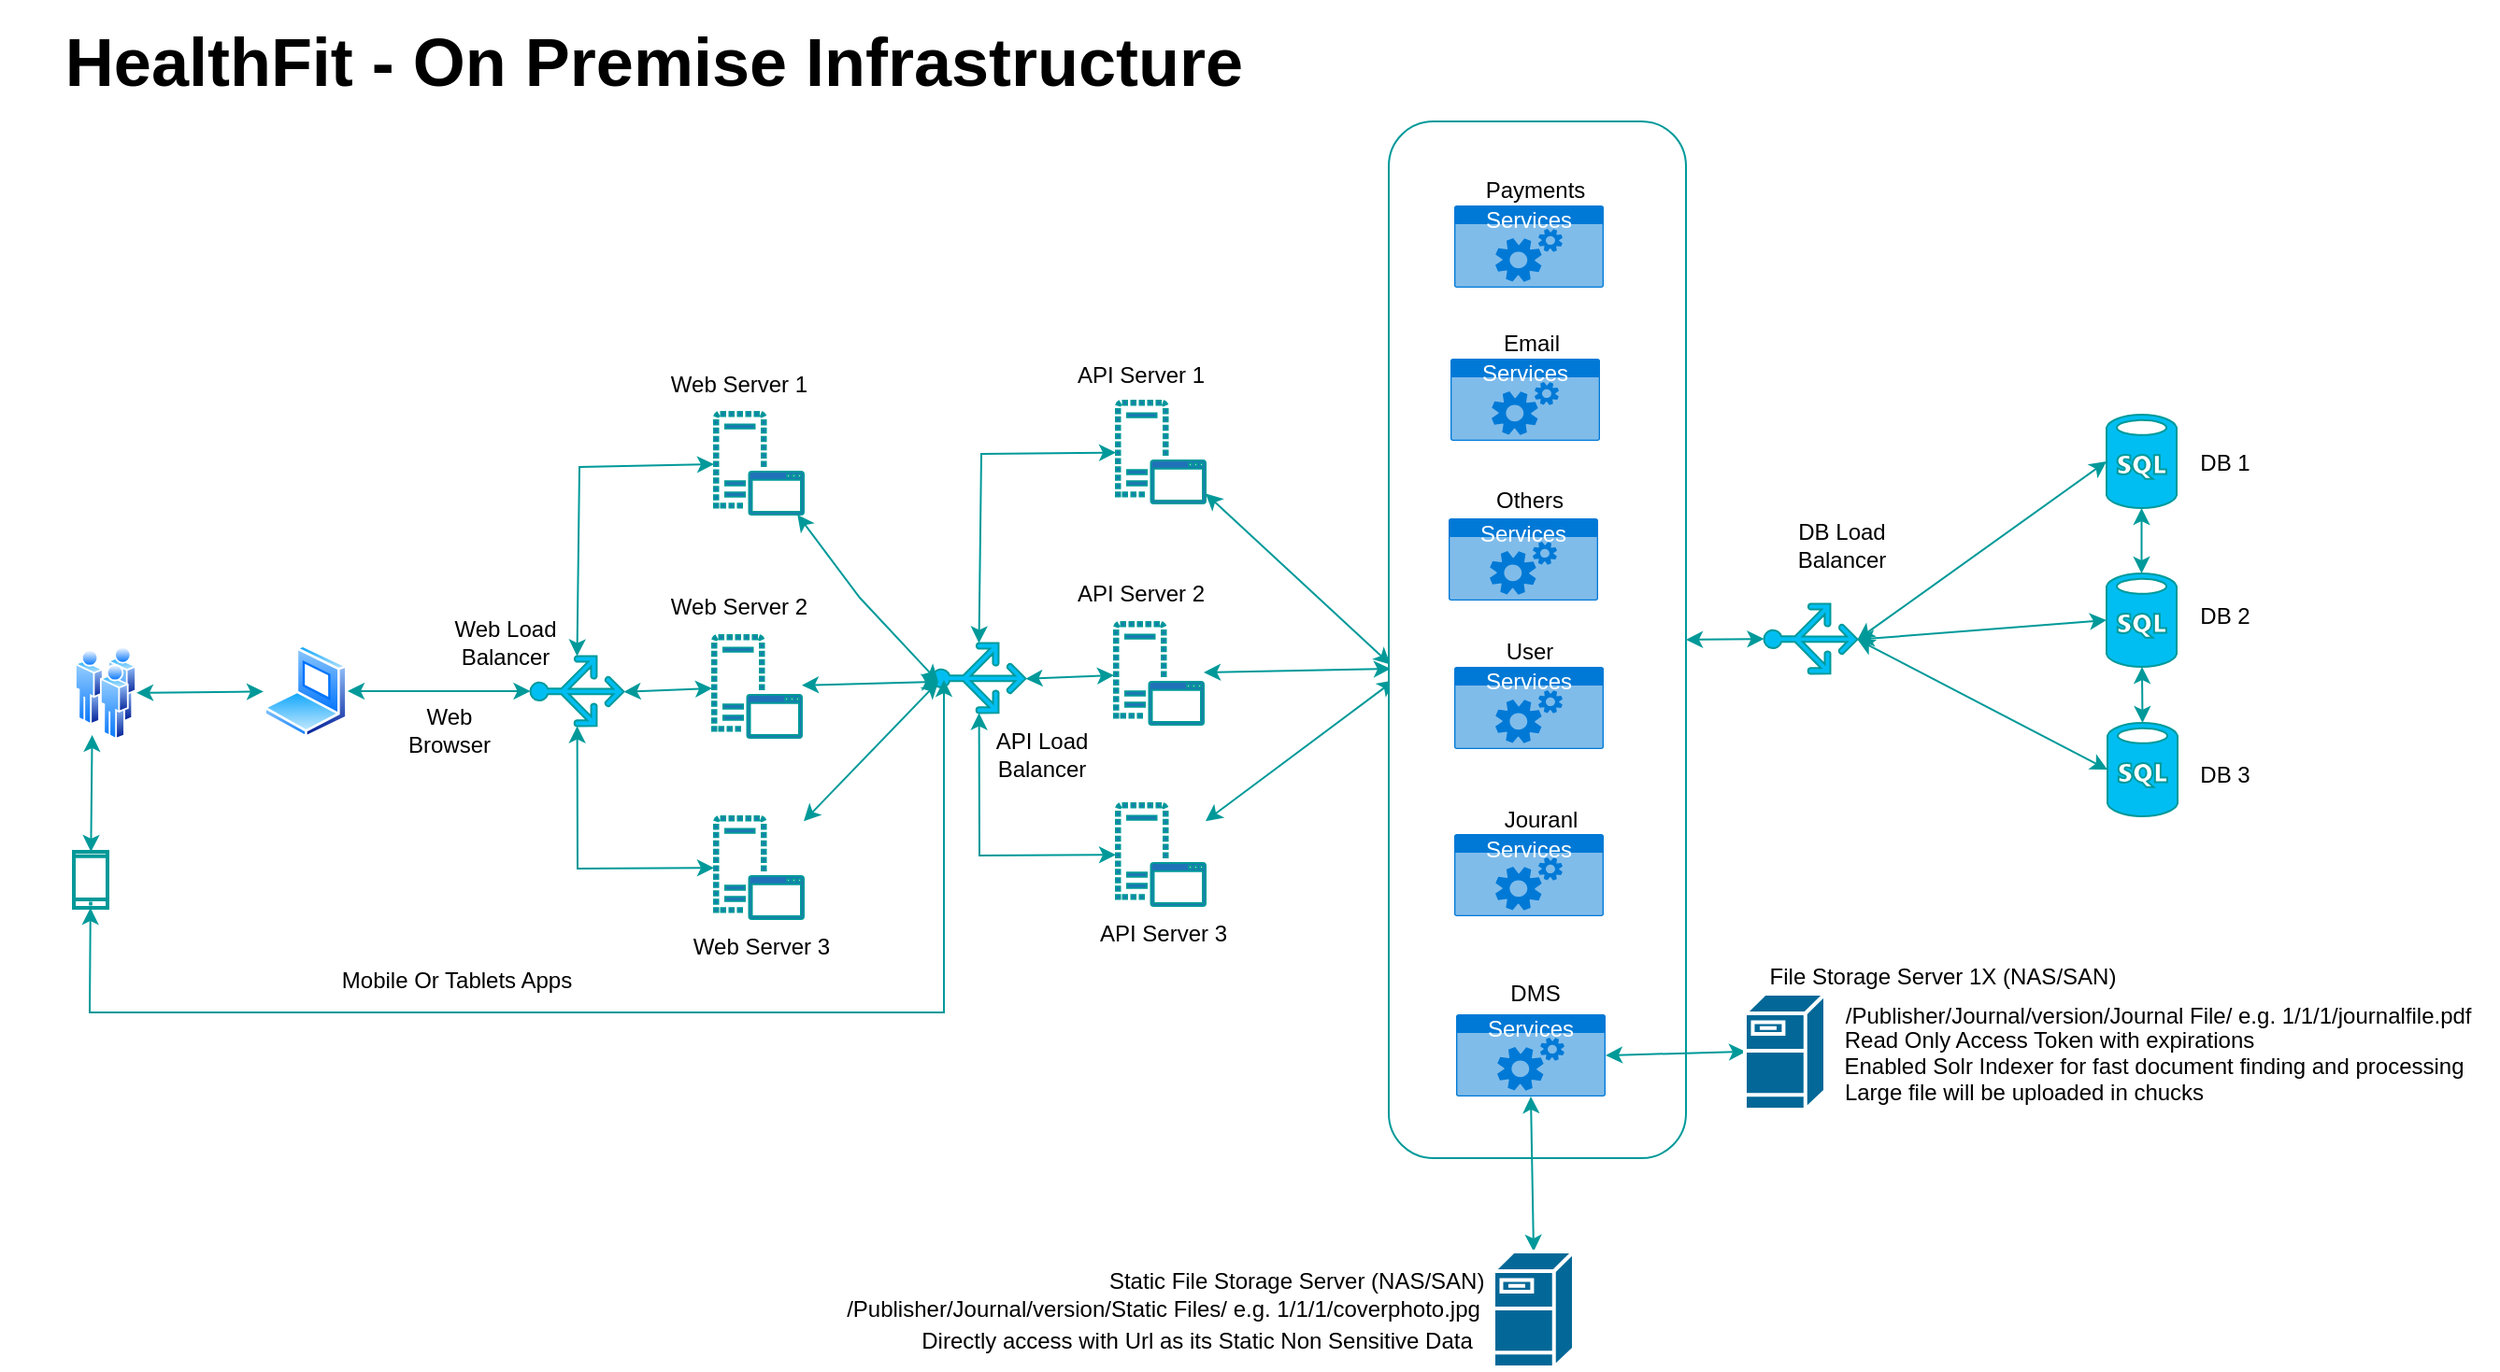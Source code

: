 <mxfile version="21.3.5" type="device">
  <diagram name="Page-1" id="9zt_uhlV35OjN0zecJz6">
    <mxGraphModel dx="2245" dy="1737" grid="1" gridSize="10" guides="1" tooltips="1" connect="1" arrows="1" fold="1" page="1" pageScale="1" pageWidth="850" pageHeight="1100" math="0" shadow="0">
      <root>
        <mxCell id="0" />
        <mxCell id="1" parent="0" />
        <mxCell id="bHNSuGKCr-GM2xsOopNB-10" value="" style="verticalLabelPosition=bottom;html=1;verticalAlign=top;align=center;strokeColor=#009999;fillColor=#00BEF2;shape=mxgraph.azure.sql_database;" parent="1" vertex="1">
          <mxGeometry x="1117" y="142" width="37.5" height="50" as="geometry" />
        </mxCell>
        <mxCell id="bHNSuGKCr-GM2xsOopNB-11" value="DB 1" style="text;html=1;align=center;verticalAlign=middle;resizable=0;points=[];autosize=1;strokeColor=#;fillColor=none;" parent="1" vertex="1">
          <mxGeometry x="1154.5" y="153" width="50" height="30" as="geometry" />
        </mxCell>
        <mxCell id="bHNSuGKCr-GM2xsOopNB-12" value="" style="verticalLabelPosition=bottom;html=1;verticalAlign=top;align=center;strokeColor=#009999;fillColor=#00BEF2;shape=mxgraph.azure.sql_database;" parent="1" vertex="1">
          <mxGeometry x="1117.5" y="307" width="37.5" height="50" as="geometry" />
        </mxCell>
        <mxCell id="bHNSuGKCr-GM2xsOopNB-13" value="DB 2" style="text;html=1;align=center;verticalAlign=middle;resizable=0;points=[];autosize=1;strokeColor=#;fillColor=none;" parent="1" vertex="1">
          <mxGeometry x="1155" y="235" width="50" height="30" as="geometry" />
        </mxCell>
        <mxCell id="bHNSuGKCr-GM2xsOopNB-14" value="" style="verticalLabelPosition=bottom;html=1;verticalAlign=top;align=center;strokeColor=#009999;fillColor=#00BEF2;shape=mxgraph.azure.sql_database;" parent="1" vertex="1">
          <mxGeometry x="1117" y="227" width="37.5" height="50" as="geometry" />
        </mxCell>
        <mxCell id="bHNSuGKCr-GM2xsOopNB-15" value="DB 3" style="text;html=1;align=center;verticalAlign=middle;resizable=0;points=[];autosize=1;strokeColor=#;fillColor=none;" parent="1" vertex="1">
          <mxGeometry x="1154.5" y="320" width="50" height="30" as="geometry" />
        </mxCell>
        <mxCell id="bHNSuGKCr-GM2xsOopNB-17" value="" style="endArrow=classic;startArrow=classic;html=1;rounded=0;entryX=0.5;entryY=1;entryDx=0;entryDy=0;entryPerimeter=0;exitX=0.5;exitY=0;exitDx=0;exitDy=0;exitPerimeter=0;strokeColor=#009999;" parent="1" source="bHNSuGKCr-GM2xsOopNB-14" target="bHNSuGKCr-GM2xsOopNB-10" edge="1">
          <mxGeometry width="50" height="50" relative="1" as="geometry">
            <mxPoint x="1027" y="240" as="sourcePoint" />
            <mxPoint x="1135.75" y="170" as="targetPoint" />
          </mxGeometry>
        </mxCell>
        <mxCell id="bHNSuGKCr-GM2xsOopNB-18" value="" style="endArrow=classic;startArrow=classic;html=1;rounded=0;exitX=0.5;exitY=0;exitDx=0;exitDy=0;exitPerimeter=0;strokeColor=#009999;" parent="1" source="bHNSuGKCr-GM2xsOopNB-12" target="bHNSuGKCr-GM2xsOopNB-14" edge="1">
          <mxGeometry width="50" height="50" relative="1" as="geometry">
            <mxPoint x="1087" y="340" as="sourcePoint" />
            <mxPoint x="1137" y="290" as="targetPoint" />
          </mxGeometry>
        </mxCell>
        <mxCell id="bHNSuGKCr-GM2xsOopNB-24" value="" style="sketch=0;pointerEvents=1;shadow=0;dashed=0;html=1;strokeColor=#009999;labelPosition=center;verticalLabelPosition=bottom;verticalAlign=top;outlineConnect=0;align=center;shape=mxgraph.office.servers.virtual_application_server;fillColor=#2072B8;" parent="1" vertex="1">
          <mxGeometry x="587" y="134.5" width="48" height="55" as="geometry" />
        </mxCell>
        <mxCell id="bHNSuGKCr-GM2xsOopNB-25" value="" style="sketch=0;pointerEvents=1;shadow=0;dashed=0;html=1;strokeColor=#009999;labelPosition=center;verticalLabelPosition=bottom;verticalAlign=top;outlineConnect=0;align=center;shape=mxgraph.office.servers.virtual_application_server;fillColor=#2072B8;" parent="1" vertex="1">
          <mxGeometry x="586" y="253" width="48" height="55" as="geometry" />
        </mxCell>
        <mxCell id="bHNSuGKCr-GM2xsOopNB-26" value="" style="sketch=0;pointerEvents=1;shadow=0;dashed=0;html=1;strokeColor=#009999;labelPosition=center;verticalLabelPosition=bottom;verticalAlign=top;outlineConnect=0;align=center;shape=mxgraph.office.servers.virtual_application_server;fillColor=#2072B8;" parent="1" vertex="1">
          <mxGeometry x="587" y="350" width="48" height="55" as="geometry" />
        </mxCell>
        <mxCell id="bHNSuGKCr-GM2xsOopNB-31" value="API Server 1" style="text;html=1;align=center;verticalAlign=middle;resizable=0;points=[];autosize=1;strokeColor=#;fillColor=none;" parent="1" vertex="1">
          <mxGeometry x="555" y="106" width="90" height="30" as="geometry" />
        </mxCell>
        <mxCell id="bHNSuGKCr-GM2xsOopNB-32" value="API Server 2" style="text;html=1;align=center;verticalAlign=middle;resizable=0;points=[];autosize=1;strokeColor=#;fillColor=none;" parent="1" vertex="1">
          <mxGeometry x="555" y="223" width="90" height="30" as="geometry" />
        </mxCell>
        <mxCell id="bHNSuGKCr-GM2xsOopNB-33" value="API Server 3&lt;br&gt;" style="text;html=1;align=center;verticalAlign=middle;resizable=0;points=[];autosize=1;strokeColor=#;fillColor=none;" parent="1" vertex="1">
          <mxGeometry x="567" y="405" width="90" height="30" as="geometry" />
        </mxCell>
        <mxCell id="bHNSuGKCr-GM2xsOopNB-34" value="" style="verticalLabelPosition=bottom;html=1;verticalAlign=top;align=center;strokeColor=#009999;fillColor=#00BEF2;shape=mxgraph.azure.load_balancer_generic;pointerEvents=1;rotation=-90;" parent="1" vertex="1">
          <mxGeometry x="495" y="258" width="37.5" height="50" as="geometry" />
        </mxCell>
        <mxCell id="bHNSuGKCr-GM2xsOopNB-37" value="" style="endArrow=classic;startArrow=classic;html=1;rounded=0;fillColor=#3399FF;strokeColor=#009999;exitX=1;exitY=0.5;exitDx=0;exitDy=0;exitPerimeter=0;" parent="1" source="bHNSuGKCr-GM2xsOopNB-34" target="bHNSuGKCr-GM2xsOopNB-24" edge="1">
          <mxGeometry width="50" height="50" relative="1" as="geometry">
            <mxPoint x="265" y="283" as="sourcePoint" />
            <mxPoint x="315" y="233" as="targetPoint" />
            <Array as="points">
              <mxPoint x="515" y="163" />
            </Array>
          </mxGeometry>
        </mxCell>
        <mxCell id="bHNSuGKCr-GM2xsOopNB-38" value="" style="endArrow=classic;startArrow=classic;html=1;rounded=0;fillColor=#3399FF;strokeColor=#009999;" parent="1" source="bHNSuGKCr-GM2xsOopNB-34" target="bHNSuGKCr-GM2xsOopNB-26" edge="1">
          <mxGeometry width="50" height="50" relative="1" as="geometry">
            <mxPoint x="415" y="478" as="sourcePoint" />
            <mxPoint x="578" y="375" as="targetPoint" />
            <Array as="points">
              <mxPoint x="514" y="378" />
            </Array>
          </mxGeometry>
        </mxCell>
        <mxCell id="bHNSuGKCr-GM2xsOopNB-39" value="" style="endArrow=classic;startArrow=classic;html=1;rounded=0;fillColor=#3399FF;strokeColor=#009999;exitX=0.49;exitY=1;exitDx=0;exitDy=0;exitPerimeter=0;" parent="1" source="bHNSuGKCr-GM2xsOopNB-34" target="bHNSuGKCr-GM2xsOopNB-25" edge="1">
          <mxGeometry width="50" height="50" relative="1" as="geometry">
            <mxPoint x="444" y="284" as="sourcePoint" />
            <mxPoint x="607" y="181" as="targetPoint" />
            <Array as="points" />
          </mxGeometry>
        </mxCell>
        <mxCell id="bHNSuGKCr-GM2xsOopNB-40" value="" style="verticalLabelPosition=bottom;html=1;verticalAlign=top;align=center;strokeColor=#009999;fillColor=#00BEF2;shape=mxgraph.azure.load_balancer_generic;pointerEvents=1;rotation=-90;" parent="1" vertex="1">
          <mxGeometry x="940" y="237" width="37.5" height="50" as="geometry" />
        </mxCell>
        <mxCell id="bHNSuGKCr-GM2xsOopNB-41" value="" style="endArrow=classic;startArrow=classic;html=1;rounded=0;fillColor=#3399FF;strokeColor=#009999;exitX=0.49;exitY=1;exitDx=0;exitDy=0;exitPerimeter=0;entryX=0;entryY=0.5;entryDx=0;entryDy=0;entryPerimeter=0;" parent="1" source="bHNSuGKCr-GM2xsOopNB-40" target="bHNSuGKCr-GM2xsOopNB-10" edge="1">
          <mxGeometry width="50" height="50" relative="1" as="geometry">
            <mxPoint x="1027.75" y="366.25" as="sourcePoint" />
            <mxPoint x="1191" y="278" as="targetPoint" />
            <Array as="points" />
          </mxGeometry>
        </mxCell>
        <mxCell id="bHNSuGKCr-GM2xsOopNB-42" value="" style="endArrow=classic;startArrow=classic;html=1;rounded=0;fillColor=#3399FF;strokeColor=#009999;entryX=0;entryY=0.5;entryDx=0;entryDy=0;entryPerimeter=0;exitX=0.49;exitY=1;exitDx=0;exitDy=0;exitPerimeter=0;" parent="1" source="bHNSuGKCr-GM2xsOopNB-40" target="bHNSuGKCr-GM2xsOopNB-12" edge="1">
          <mxGeometry width="50" height="50" relative="1" as="geometry">
            <mxPoint x="1027.793" y="403.75" as="sourcePoint" />
            <mxPoint x="1191" y="495" as="targetPoint" />
            <Array as="points" />
          </mxGeometry>
        </mxCell>
        <mxCell id="bHNSuGKCr-GM2xsOopNB-43" value="" style="endArrow=classic;startArrow=classic;html=1;rounded=0;fillColor=#3399FF;strokeColor=#009999;exitX=0.49;exitY=1;exitDx=0;exitDy=0;exitPerimeter=0;entryX=0;entryY=0.5;entryDx=0;entryDy=0;entryPerimeter=0;" parent="1" source="bHNSuGKCr-GM2xsOopNB-40" target="bHNSuGKCr-GM2xsOopNB-14" edge="1">
          <mxGeometry width="50" height="50" relative="1" as="geometry">
            <mxPoint x="1037.75" y="385.375" as="sourcePoint" />
            <mxPoint x="1153" y="386" as="targetPoint" />
            <Array as="points" />
          </mxGeometry>
        </mxCell>
        <mxCell id="bHNSuGKCr-GM2xsOopNB-52" value="" style="sketch=0;pointerEvents=1;shadow=0;dashed=0;html=1;strokeColor=#009999;labelPosition=center;verticalLabelPosition=bottom;verticalAlign=top;outlineConnect=0;align=center;shape=mxgraph.office.servers.virtual_application_server;fillColor=#2072B8;" parent="1" vertex="1">
          <mxGeometry x="372" y="140.5" width="48" height="55" as="geometry" />
        </mxCell>
        <mxCell id="bHNSuGKCr-GM2xsOopNB-53" value="" style="sketch=0;pointerEvents=1;shadow=0;dashed=0;html=1;strokeColor=#009999;labelPosition=center;verticalLabelPosition=bottom;verticalAlign=top;outlineConnect=0;align=center;shape=mxgraph.office.servers.virtual_application_server;fillColor=#2072B8;" parent="1" vertex="1">
          <mxGeometry x="371" y="260" width="48" height="55" as="geometry" />
        </mxCell>
        <mxCell id="bHNSuGKCr-GM2xsOopNB-54" value="" style="sketch=0;pointerEvents=1;shadow=0;dashed=0;html=1;strokeColor=#009999;labelPosition=center;verticalLabelPosition=bottom;verticalAlign=top;outlineConnect=0;align=center;shape=mxgraph.office.servers.virtual_application_server;fillColor=#2072B8;" parent="1" vertex="1">
          <mxGeometry x="372" y="357" width="48" height="55" as="geometry" />
        </mxCell>
        <mxCell id="bHNSuGKCr-GM2xsOopNB-55" value="Web Server 1" style="text;html=1;align=center;verticalAlign=middle;resizable=0;points=[];autosize=1;strokeColor=#;fillColor=none;" parent="1" vertex="1">
          <mxGeometry x="335" y="110.5" width="100" height="30" as="geometry" />
        </mxCell>
        <mxCell id="bHNSuGKCr-GM2xsOopNB-56" value="Web Server 2" style="text;html=1;align=center;verticalAlign=middle;resizable=0;points=[];autosize=1;strokeColor=#;fillColor=none;" parent="1" vertex="1">
          <mxGeometry x="335" y="230" width="100" height="30" as="geometry" />
        </mxCell>
        <mxCell id="bHNSuGKCr-GM2xsOopNB-57" value="Web Server 3" style="text;html=1;align=center;verticalAlign=middle;resizable=0;points=[];autosize=1;strokeColor=#;fillColor=none;" parent="1" vertex="1">
          <mxGeometry x="347" y="412" width="100" height="30" as="geometry" />
        </mxCell>
        <mxCell id="bHNSuGKCr-GM2xsOopNB-58" value="" style="verticalLabelPosition=bottom;html=1;verticalAlign=top;align=center;strokeColor=#009999;fillColor=#00BEF2;shape=mxgraph.azure.load_balancer_generic;pointerEvents=1;rotation=-90;" parent="1" vertex="1">
          <mxGeometry x="280" y="265" width="37.5" height="50" as="geometry" />
        </mxCell>
        <mxCell id="bHNSuGKCr-GM2xsOopNB-59" value="" style="endArrow=classic;startArrow=classic;html=1;rounded=0;fillColor=#3399FF;strokeColor=#009999;exitX=1;exitY=0.5;exitDx=0;exitDy=0;exitPerimeter=0;" parent="1" source="bHNSuGKCr-GM2xsOopNB-58" target="bHNSuGKCr-GM2xsOopNB-52" edge="1">
          <mxGeometry width="50" height="50" relative="1" as="geometry">
            <mxPoint x="50" y="290" as="sourcePoint" />
            <mxPoint x="100" y="240" as="targetPoint" />
            <Array as="points">
              <mxPoint x="300" y="170" />
            </Array>
          </mxGeometry>
        </mxCell>
        <mxCell id="bHNSuGKCr-GM2xsOopNB-60" value="" style="endArrow=classic;startArrow=classic;html=1;rounded=0;fillColor=#3399FF;strokeColor=#009999;" parent="1" source="bHNSuGKCr-GM2xsOopNB-58" target="bHNSuGKCr-GM2xsOopNB-54" edge="1">
          <mxGeometry width="50" height="50" relative="1" as="geometry">
            <mxPoint x="200" y="485" as="sourcePoint" />
            <mxPoint x="363" y="382" as="targetPoint" />
            <Array as="points">
              <mxPoint x="299" y="385" />
            </Array>
          </mxGeometry>
        </mxCell>
        <mxCell id="bHNSuGKCr-GM2xsOopNB-61" value="" style="endArrow=classic;startArrow=classic;html=1;rounded=0;fillColor=#3399FF;strokeColor=#009999;exitX=0.49;exitY=1;exitDx=0;exitDy=0;exitPerimeter=0;" parent="1" source="bHNSuGKCr-GM2xsOopNB-58" target="bHNSuGKCr-GM2xsOopNB-53" edge="1">
          <mxGeometry width="50" height="50" relative="1" as="geometry">
            <mxPoint x="229" y="291" as="sourcePoint" />
            <mxPoint x="392" y="188" as="targetPoint" />
            <Array as="points" />
          </mxGeometry>
        </mxCell>
        <mxCell id="bHNSuGKCr-GM2xsOopNB-62" value="" style="endArrow=classic;startArrow=classic;html=1;rounded=0;fillColor=#3399FF;strokeColor=#009999;entryX=0.5;entryY=0;entryDx=0;entryDy=0;entryPerimeter=0;" parent="1" source="bHNSuGKCr-GM2xsOopNB-52" edge="1">
          <mxGeometry width="50" height="50" relative="1" as="geometry">
            <mxPoint x="309" y="281" as="sourcePoint" />
            <mxPoint x="492" y="285" as="targetPoint" />
            <Array as="points">
              <mxPoint x="450" y="240" />
            </Array>
          </mxGeometry>
        </mxCell>
        <mxCell id="bHNSuGKCr-GM2xsOopNB-63" value="" style="endArrow=classic;startArrow=classic;html=1;rounded=0;fillColor=#3399FF;strokeColor=#009999;entryX=0.5;entryY=0;entryDx=0;entryDy=0;entryPerimeter=0;" parent="1" source="bHNSuGKCr-GM2xsOopNB-53" edge="1">
          <mxGeometry width="50" height="50" relative="1" as="geometry">
            <mxPoint x="80" y="185" as="sourcePoint" />
            <mxPoint x="492" y="285" as="targetPoint" />
            <Array as="points" />
          </mxGeometry>
        </mxCell>
        <mxCell id="bHNSuGKCr-GM2xsOopNB-64" value="" style="endArrow=classic;startArrow=classic;html=1;rounded=0;fillColor=#3399FF;strokeColor=#009999;entryX=0.5;entryY=0;entryDx=0;entryDy=0;entryPerimeter=0;" parent="1" source="bHNSuGKCr-GM2xsOopNB-54" edge="1">
          <mxGeometry width="50" height="50" relative="1" as="geometry">
            <mxPoint x="430" y="380" as="sourcePoint" />
            <mxPoint x="492" y="285" as="targetPoint" />
            <Array as="points" />
          </mxGeometry>
        </mxCell>
        <mxCell id="bHNSuGKCr-GM2xsOopNB-83" value="" style="image;aspect=fixed;perimeter=ellipsePerimeter;html=1;align=center;shadow=0;dashed=0;spacingTop=3;image=img/lib/active_directory/users.svg;strokeColor=#009999;" parent="1" vertex="1">
          <mxGeometry x="30" y="266" width="33" height="50" as="geometry" />
        </mxCell>
        <mxCell id="bHNSuGKCr-GM2xsOopNB-84" value="" style="endArrow=classic;startArrow=classic;html=1;rounded=0;fillColor=#3399FF;strokeColor=#009999;" parent="1" source="bHNSuGKCr-GM2xsOopNB-83" target="bHNSuGKCr-GM2xsOopNB-5" edge="1">
          <mxGeometry width="50" height="50" relative="1" as="geometry">
            <mxPoint x="83" y="294" as="sourcePoint" />
            <mxPoint x="126.0" y="290.287" as="targetPoint" />
            <Array as="points" />
          </mxGeometry>
        </mxCell>
        <mxCell id="bHNSuGKCr-GM2xsOopNB-87" value="" style="endArrow=classic;startArrow=classic;html=1;rounded=0;fillColor=#3399FF;strokeColor=#009999;entryX=0.5;entryY=0;entryDx=0;entryDy=0;entryPerimeter=0;" parent="1" source="bHNSuGKCr-GM2xsOopNB-5" target="bHNSuGKCr-GM2xsOopNB-58" edge="1">
          <mxGeometry width="50" height="50" relative="1" as="geometry">
            <mxPoint x="190" y="290" as="sourcePoint" />
            <mxPoint x="230" y="304" as="targetPoint" />
            <Array as="points" />
          </mxGeometry>
        </mxCell>
        <mxCell id="bHNSuGKCr-GM2xsOopNB-89" value="Web &lt;br&gt;Browser" style="text;html=1;align=center;verticalAlign=middle;resizable=0;points=[];autosize=1;strokeColor=#;fillColor=none;" parent="1" vertex="1">
          <mxGeometry x="195" y="291" width="70" height="40" as="geometry" />
        </mxCell>
        <mxCell id="bHNSuGKCr-GM2xsOopNB-90" value="Mobile Or Tablets Apps" style="text;html=1;align=center;verticalAlign=middle;resizable=0;points=[];autosize=1;strokeColor=#;fillColor=none;" parent="1" vertex="1">
          <mxGeometry x="158.5" y="430" width="150" height="30" as="geometry" />
        </mxCell>
        <mxCell id="bHNSuGKCr-GM2xsOopNB-91" value="" style="endArrow=classic;startArrow=classic;html=1;rounded=0;fillColor=#3399FF;strokeColor=#009999;" parent="1" source="bHNSuGKCr-GM2xsOopNB-4" edge="1">
          <mxGeometry width="50" height="50" relative="1" as="geometry">
            <mxPoint x="158" y="415" as="sourcePoint" />
            <mxPoint x="495" y="284" as="targetPoint" />
            <Array as="points">
              <mxPoint x="38" y="462" />
              <mxPoint x="158" y="462" />
              <mxPoint x="375" y="462" />
              <mxPoint x="495" y="462" />
            </Array>
          </mxGeometry>
        </mxCell>
        <mxCell id="bHNSuGKCr-GM2xsOopNB-121" value="DB Load &lt;br&gt;Balancer" style="text;html=1;align=center;verticalAlign=middle;resizable=0;points=[];autosize=1;strokeColor=#;fillColor=none;" parent="1" vertex="1">
          <mxGeometry x="940" y="192" width="70" height="40" as="geometry" />
        </mxCell>
        <mxCell id="bHNSuGKCr-GM2xsOopNB-122" value="API Load &lt;br&gt;Balancer" style="text;html=1;align=center;verticalAlign=middle;resizable=0;points=[];autosize=1;strokeColor=#;fillColor=none;" parent="1" vertex="1">
          <mxGeometry x="512" y="304" width="70" height="40" as="geometry" />
        </mxCell>
        <mxCell id="bHNSuGKCr-GM2xsOopNB-123" value="Web Load &lt;br&gt;Balancer" style="text;html=1;align=center;verticalAlign=middle;resizable=0;points=[];autosize=1;strokeColor=#;fillColor=none;" parent="1" vertex="1">
          <mxGeometry x="220" y="244" width="80" height="40" as="geometry" />
        </mxCell>
        <mxCell id="bHNSuGKCr-GM2xsOopNB-4" value="" style="html=1;verticalLabelPosition=bottom;align=center;labelBackgroundColor=#ffffff;verticalAlign=top;strokeWidth=2;strokeColor=#009999;shadow=0;dashed=0;shape=mxgraph.ios7.icons.smartphone;" parent="1" vertex="1">
          <mxGeometry x="29.5" y="376" width="18" height="30" as="geometry" />
        </mxCell>
        <mxCell id="bHNSuGKCr-GM2xsOopNB-5" value="" style="image;aspect=fixed;perimeter=ellipsePerimeter;html=1;align=center;shadow=0;dashed=0;spacingTop=3;image=img/lib/active_directory/laptop_client.svg;strokeColor=#009999;" parent="1" vertex="1">
          <mxGeometry x="131" y="265" width="45" height="50" as="geometry" />
        </mxCell>
        <mxCell id="bHNSuGKCr-GM2xsOopNB-209" value="" style="endArrow=classic;startArrow=classic;html=1;rounded=0;fillColor=#3399FF;strokeColor=#009999;exitX=0.25;exitY=1;exitDx=0;exitDy=0;" parent="1" source="bHNSuGKCr-GM2xsOopNB-83" target="bHNSuGKCr-GM2xsOopNB-4" edge="1">
          <mxGeometry width="50" height="50" relative="1" as="geometry">
            <mxPoint x="70" y="346" as="sourcePoint" />
            <mxPoint x="138" y="345" as="targetPoint" />
            <Array as="points" />
          </mxGeometry>
        </mxCell>
        <mxCell id="bHNSuGKCr-GM2xsOopNB-222" value="&lt;font style=&quot;font-size: 36px;&quot;&gt;HealthFit - On Premise Infrastructure&lt;/font&gt;" style="text;html=1;strokeColor=none;fillColor=none;align=center;verticalAlign=middle;whiteSpace=wrap;rounded=0;fontStyle=1" parent="1" vertex="1">
          <mxGeometry x="-10" y="-80" width="700.37" height="65" as="geometry" />
        </mxCell>
        <mxCell id="H5C0eg-R2kAyeyn0-KI7-10" value="" style="endArrow=classic;startArrow=classic;html=1;rounded=0;fillColor=#3399FF;strokeColor=#009999;exitX=0.006;exitY=0.524;exitDx=0;exitDy=0;exitPerimeter=0;" parent="1" source="lGJtUz93SkCy1eqDTOxt-8" target="bHNSuGKCr-GM2xsOopNB-24" edge="1">
          <mxGeometry width="50" height="50" relative="1" as="geometry">
            <mxPoint x="682.25" y="279" as="sourcePoint" />
            <mxPoint x="542" y="335" as="targetPoint" />
            <Array as="points" />
          </mxGeometry>
        </mxCell>
        <mxCell id="H5C0eg-R2kAyeyn0-KI7-11" value="" style="endArrow=classic;startArrow=classic;html=1;rounded=0;fillColor=#3399FF;strokeColor=#009999;exitX=0.006;exitY=0.528;exitDx=0;exitDy=0;exitPerimeter=0;" parent="1" source="lGJtUz93SkCy1eqDTOxt-8" target="bHNSuGKCr-GM2xsOopNB-25" edge="1">
          <mxGeometry width="50" height="50" relative="1" as="geometry">
            <mxPoint x="682.25" y="279" as="sourcePoint" />
            <mxPoint x="552" y="345" as="targetPoint" />
            <Array as="points" />
          </mxGeometry>
        </mxCell>
        <mxCell id="H5C0eg-R2kAyeyn0-KI7-12" value="" style="endArrow=classic;startArrow=classic;html=1;rounded=0;fillColor=#3399FF;strokeColor=#009999;exitX=0.019;exitY=0.539;exitDx=0;exitDy=0;exitPerimeter=0;" parent="1" source="lGJtUz93SkCy1eqDTOxt-8" target="bHNSuGKCr-GM2xsOopNB-26" edge="1">
          <mxGeometry width="50" height="50" relative="1" as="geometry">
            <mxPoint x="682.25" y="279" as="sourcePoint" />
            <mxPoint x="644" y="290" as="targetPoint" />
            <Array as="points" />
          </mxGeometry>
        </mxCell>
        <mxCell id="lGJtUz93SkCy1eqDTOxt-14" value="" style="group" parent="1" vertex="1" connectable="0">
          <mxGeometry x="733" y="-15" width="159" height="555" as="geometry" />
        </mxCell>
        <mxCell id="lGJtUz93SkCy1eqDTOxt-8" value="" style="rounded=1;whiteSpace=wrap;html=1;strokeColor=#009999;" parent="lGJtUz93SkCy1eqDTOxt-14" vertex="1">
          <mxGeometry width="159" height="555" as="geometry" />
        </mxCell>
        <mxCell id="H5C0eg-R2kAyeyn0-KI7-2" value="Services" style="html=1;whiteSpace=wrap;strokeColor=none;fillColor=#0079D6;labelPosition=center;verticalLabelPosition=middle;verticalAlign=top;align=center;fontSize=12;outlineConnect=0;spacingTop=-6;fontColor=#FFFFFF;sketch=0;shape=mxgraph.sitemap.services;" parent="lGJtUz93SkCy1eqDTOxt-14" vertex="1">
          <mxGeometry x="35" y="292" width="80" height="44" as="geometry" />
        </mxCell>
        <mxCell id="H5C0eg-R2kAyeyn0-KI7-3" value="Services" style="html=1;whiteSpace=wrap;strokeColor=none;fillColor=#0079D6;labelPosition=center;verticalLabelPosition=middle;verticalAlign=top;align=center;fontSize=12;outlineConnect=0;spacingTop=-6;fontColor=#FFFFFF;sketch=0;shape=mxgraph.sitemap.services;" parent="lGJtUz93SkCy1eqDTOxt-14" vertex="1">
          <mxGeometry x="35" y="381.5" width="80" height="44" as="geometry" />
        </mxCell>
        <mxCell id="H5C0eg-R2kAyeyn0-KI7-5" value="Services" style="html=1;whiteSpace=wrap;strokeColor=none;fillColor=#0079D6;labelPosition=center;verticalLabelPosition=middle;verticalAlign=top;align=center;fontSize=12;outlineConnect=0;spacingTop=-6;fontColor=#FFFFFF;sketch=0;shape=mxgraph.sitemap.services;" parent="lGJtUz93SkCy1eqDTOxt-14" vertex="1">
          <mxGeometry x="36" y="478" width="80" height="44" as="geometry" />
        </mxCell>
        <mxCell id="H5C0eg-R2kAyeyn0-KI7-22" value="User" style="text;html=1;align=center;verticalAlign=middle;resizable=0;points=[];autosize=1;strokeColor=#;fillColor=none;" parent="lGJtUz93SkCy1eqDTOxt-14" vertex="1">
          <mxGeometry x="50" y="269" width="50" height="30" as="geometry" />
        </mxCell>
        <mxCell id="H5C0eg-R2kAyeyn0-KI7-23" value="Jouranl" style="text;html=1;align=center;verticalAlign=middle;resizable=0;points=[];autosize=1;strokeColor=#;fillColor=none;" parent="lGJtUz93SkCy1eqDTOxt-14" vertex="1">
          <mxGeometry x="51" y="358.5" width="60" height="30" as="geometry" />
        </mxCell>
        <mxCell id="H5C0eg-R2kAyeyn0-KI7-24" value="DMS" style="text;html=1;align=center;verticalAlign=middle;resizable=0;points=[];autosize=1;strokeColor=#;fillColor=none;" parent="lGJtUz93SkCy1eqDTOxt-14" vertex="1">
          <mxGeometry x="53" y="452" width="50" height="30" as="geometry" />
        </mxCell>
        <mxCell id="lGJtUz93SkCy1eqDTOxt-2" value="Services" style="html=1;whiteSpace=wrap;strokeColor=none;fillColor=#0079D6;labelPosition=center;verticalLabelPosition=middle;verticalAlign=top;align=center;fontSize=12;outlineConnect=0;spacingTop=-6;fontColor=#FFFFFF;sketch=0;shape=mxgraph.sitemap.services;" parent="lGJtUz93SkCy1eqDTOxt-14" vertex="1">
          <mxGeometry x="32" y="212.5" width="80" height="44" as="geometry" />
        </mxCell>
        <mxCell id="lGJtUz93SkCy1eqDTOxt-3" value="Others" style="text;html=1;align=center;verticalAlign=middle;resizable=0;points=[];autosize=1;strokeColor=#;fillColor=none;" parent="lGJtUz93SkCy1eqDTOxt-14" vertex="1">
          <mxGeometry x="45" y="187.5" width="60" height="30" as="geometry" />
        </mxCell>
        <mxCell id="lGJtUz93SkCy1eqDTOxt-4" value="Services" style="html=1;whiteSpace=wrap;strokeColor=none;fillColor=#0079D6;labelPosition=center;verticalLabelPosition=middle;verticalAlign=top;align=center;fontSize=12;outlineConnect=0;spacingTop=-6;fontColor=#FFFFFF;sketch=0;shape=mxgraph.sitemap.services;" parent="lGJtUz93SkCy1eqDTOxt-14" vertex="1">
          <mxGeometry x="33" y="127" width="80" height="44" as="geometry" />
        </mxCell>
        <mxCell id="lGJtUz93SkCy1eqDTOxt-5" value="Email" style="text;html=1;align=center;verticalAlign=middle;resizable=0;points=[];autosize=1;strokeColor=#;fillColor=none;" parent="lGJtUz93SkCy1eqDTOxt-14" vertex="1">
          <mxGeometry x="51" y="104" width="50" height="30" as="geometry" />
        </mxCell>
        <mxCell id="lGJtUz93SkCy1eqDTOxt-6" value="Services" style="html=1;whiteSpace=wrap;strokeColor=none;fillColor=#0079D6;labelPosition=center;verticalLabelPosition=middle;verticalAlign=top;align=center;fontSize=12;outlineConnect=0;spacingTop=-6;fontColor=#FFFFFF;sketch=0;shape=mxgraph.sitemap.services;" parent="lGJtUz93SkCy1eqDTOxt-14" vertex="1">
          <mxGeometry x="35" y="45" width="80" height="44" as="geometry" />
        </mxCell>
        <mxCell id="lGJtUz93SkCy1eqDTOxt-7" value="Payments" style="text;html=1;align=center;verticalAlign=middle;resizable=0;points=[];autosize=1;strokeColor=#;fillColor=none;" parent="lGJtUz93SkCy1eqDTOxt-14" vertex="1">
          <mxGeometry x="38" y="22" width="80" height="30" as="geometry" />
        </mxCell>
        <mxCell id="lGJtUz93SkCy1eqDTOxt-10" value="" style="endArrow=classic;startArrow=classic;html=1;rounded=0;fillColor=#3399FF;strokeColor=#009999;exitX=0.5;exitY=1;exitDx=0;exitDy=0;exitPerimeter=0;entryX=0.5;entryY=0;entryDx=0;entryDy=0;entryPerimeter=0;" parent="1" source="H5C0eg-R2kAyeyn0-KI7-5" target="bHNSuGKCr-GM2xsOopNB-213" edge="1">
          <mxGeometry width="50" height="50" relative="1" as="geometry">
            <mxPoint x="540" y="456" as="sourcePoint" />
            <mxPoint x="613" y="532" as="targetPoint" />
            <Array as="points" />
          </mxGeometry>
        </mxCell>
        <mxCell id="lGJtUz93SkCy1eqDTOxt-15" value="" style="endArrow=classic;startArrow=classic;html=1;rounded=0;fillColor=#3399FF;strokeColor=#009999;entryX=0;entryY=0.5;entryDx=0;entryDy=0;entryPerimeter=0;exitX=1;exitY=0.5;exitDx=0;exitDy=0;exitPerimeter=0;" parent="1" source="H5C0eg-R2kAyeyn0-KI7-5" edge="1">
          <mxGeometry width="50" height="50" relative="1" as="geometry">
            <mxPoint x="980" y="600" as="sourcePoint" />
            <mxPoint x="924" y="483" as="targetPoint" />
            <Array as="points" />
          </mxGeometry>
        </mxCell>
        <mxCell id="lGJtUz93SkCy1eqDTOxt-16" value="" style="endArrow=classic;startArrow=classic;html=1;rounded=0;fillColor=#3399FF;strokeColor=#009999;entryX=1;entryY=0.5;entryDx=0;entryDy=0;exitX=0.5;exitY=0;exitDx=0;exitDy=0;exitPerimeter=0;" parent="1" source="bHNSuGKCr-GM2xsOopNB-40" target="lGJtUz93SkCy1eqDTOxt-8" edge="1">
          <mxGeometry width="50" height="50" relative="1" as="geometry">
            <mxPoint x="990" y="610" as="sourcePoint" />
            <mxPoint x="934" y="493" as="targetPoint" />
            <Array as="points" />
          </mxGeometry>
        </mxCell>
        <mxCell id="bHNSuGKCr-GM2xsOopNB-211" value="/Publisher/Journal/version/Static Files/ e.g. 1/1/1/coverphoto.jpg" style="text;html=1;align=center;verticalAlign=middle;resizable=0;points=[];autosize=1;strokeColor=#;fillColor=none;" parent="1" vertex="1">
          <mxGeometry x="432" y="606" width="360" height="30" as="geometry" />
        </mxCell>
        <mxCell id="bHNSuGKCr-GM2xsOopNB-212" value="Directly access with Url as its Static Non Sensitive Data" style="text;html=1;align=center;verticalAlign=middle;resizable=0;points=[];autosize=1;strokeColor=#;fillColor=none;" parent="1" vertex="1">
          <mxGeometry x="469.5" y="623" width="320" height="30" as="geometry" />
        </mxCell>
        <mxCell id="bHNSuGKCr-GM2xsOopNB-213" value="" style="shape=mxgraph.cisco.servers.fileserver;html=1;pointerEvents=1;dashed=0;fillColor=#036897;strokeColor=#ffffff;strokeWidth=2;verticalLabelPosition=bottom;verticalAlign=top;align=center;outlineConnect=0;" parent="1" vertex="1">
          <mxGeometry x="789" y="590" width="43" height="62" as="geometry" />
        </mxCell>
        <mxCell id="lGJtUz93SkCy1eqDTOxt-1" value="Static File Storage Server (NAS/SAN)&amp;nbsp;" style="text;html=1;align=center;verticalAlign=middle;resizable=0;points=[];autosize=1;strokeColor=#;fillColor=none;" parent="1" vertex="1">
          <mxGeometry x="569.5" y="591" width="230" height="30" as="geometry" />
        </mxCell>
        <mxCell id="jn3OnaClY1RRWdrDjeU6-4" value="" style="group" vertex="1" connectable="0" parent="1">
          <mxGeometry x="923.5" y="428" width="402.5" height="92" as="geometry" />
        </mxCell>
        <mxCell id="bHNSuGKCr-GM2xsOopNB-168" value="File Storage Server 1X (NAS/SAN)" style="text;html=1;align=center;verticalAlign=middle;resizable=0;points=[];autosize=1;strokeColor=#;fillColor=none;" parent="jn3OnaClY1RRWdrDjeU6-4" vertex="1">
          <mxGeometry width="210" height="30" as="geometry" />
        </mxCell>
        <mxCell id="lGJtUz93SkCy1eqDTOxt-12" value="" style="group" parent="jn3OnaClY1RRWdrDjeU6-4" vertex="1" connectable="0">
          <mxGeometry y="21" width="402.5" height="68" as="geometry" />
        </mxCell>
        <mxCell id="bHNSuGKCr-GM2xsOopNB-102" value="/Publisher/Journal/version/Journal File/ e.g. 1/1/1/journalfile.pdf&amp;nbsp;" style="text;html=1;align=center;verticalAlign=middle;resizable=0;points=[];autosize=1;strokeColor=#;fillColor=none;" parent="lGJtUz93SkCy1eqDTOxt-12" vertex="1">
          <mxGeometry x="42.5" width="360" height="30" as="geometry" />
        </mxCell>
        <mxCell id="bHNSuGKCr-GM2xsOopNB-115" value="Read Only Access Token with expirations" style="text;html=1;align=center;verticalAlign=middle;resizable=0;points=[];autosize=1;strokeColor=#;fillColor=none;" parent="lGJtUz93SkCy1eqDTOxt-12" vertex="1">
          <mxGeometry x="42.5" y="13" width="240" height="30" as="geometry" />
        </mxCell>
        <mxCell id="bHNSuGKCr-GM2xsOopNB-120" value="Enabled Solr Indexer for fast document finding and processing" style="text;html=1;align=center;verticalAlign=middle;resizable=0;points=[];autosize=1;strokeColor=#;fillColor=none;" parent="lGJtUz93SkCy1eqDTOxt-12" vertex="1">
          <mxGeometry x="38" y="27" width="360" height="30" as="geometry" />
        </mxCell>
        <mxCell id="bHNSuGKCr-GM2xsOopNB-167" value="" style="shape=mxgraph.cisco.servers.fileserver;html=1;pointerEvents=1;dashed=0;fillColor=#036897;strokeColor=#ffffff;strokeWidth=2;verticalLabelPosition=bottom;verticalAlign=top;align=center;outlineConnect=0;" parent="lGJtUz93SkCy1eqDTOxt-12" vertex="1">
          <mxGeometry y="3" width="43" height="62" as="geometry" />
        </mxCell>
        <mxCell id="jn3OnaClY1RRWdrDjeU6-3" value="Large file will be uploaded in chucks" style="text;html=1;strokeColor=none;fillColor=none;align=center;verticalAlign=middle;whiteSpace=wrap;rounded=0;" vertex="1" parent="jn3OnaClY1RRWdrDjeU6-4">
          <mxGeometry x="37.5" y="62" width="224" height="30" as="geometry" />
        </mxCell>
      </root>
    </mxGraphModel>
  </diagram>
</mxfile>
